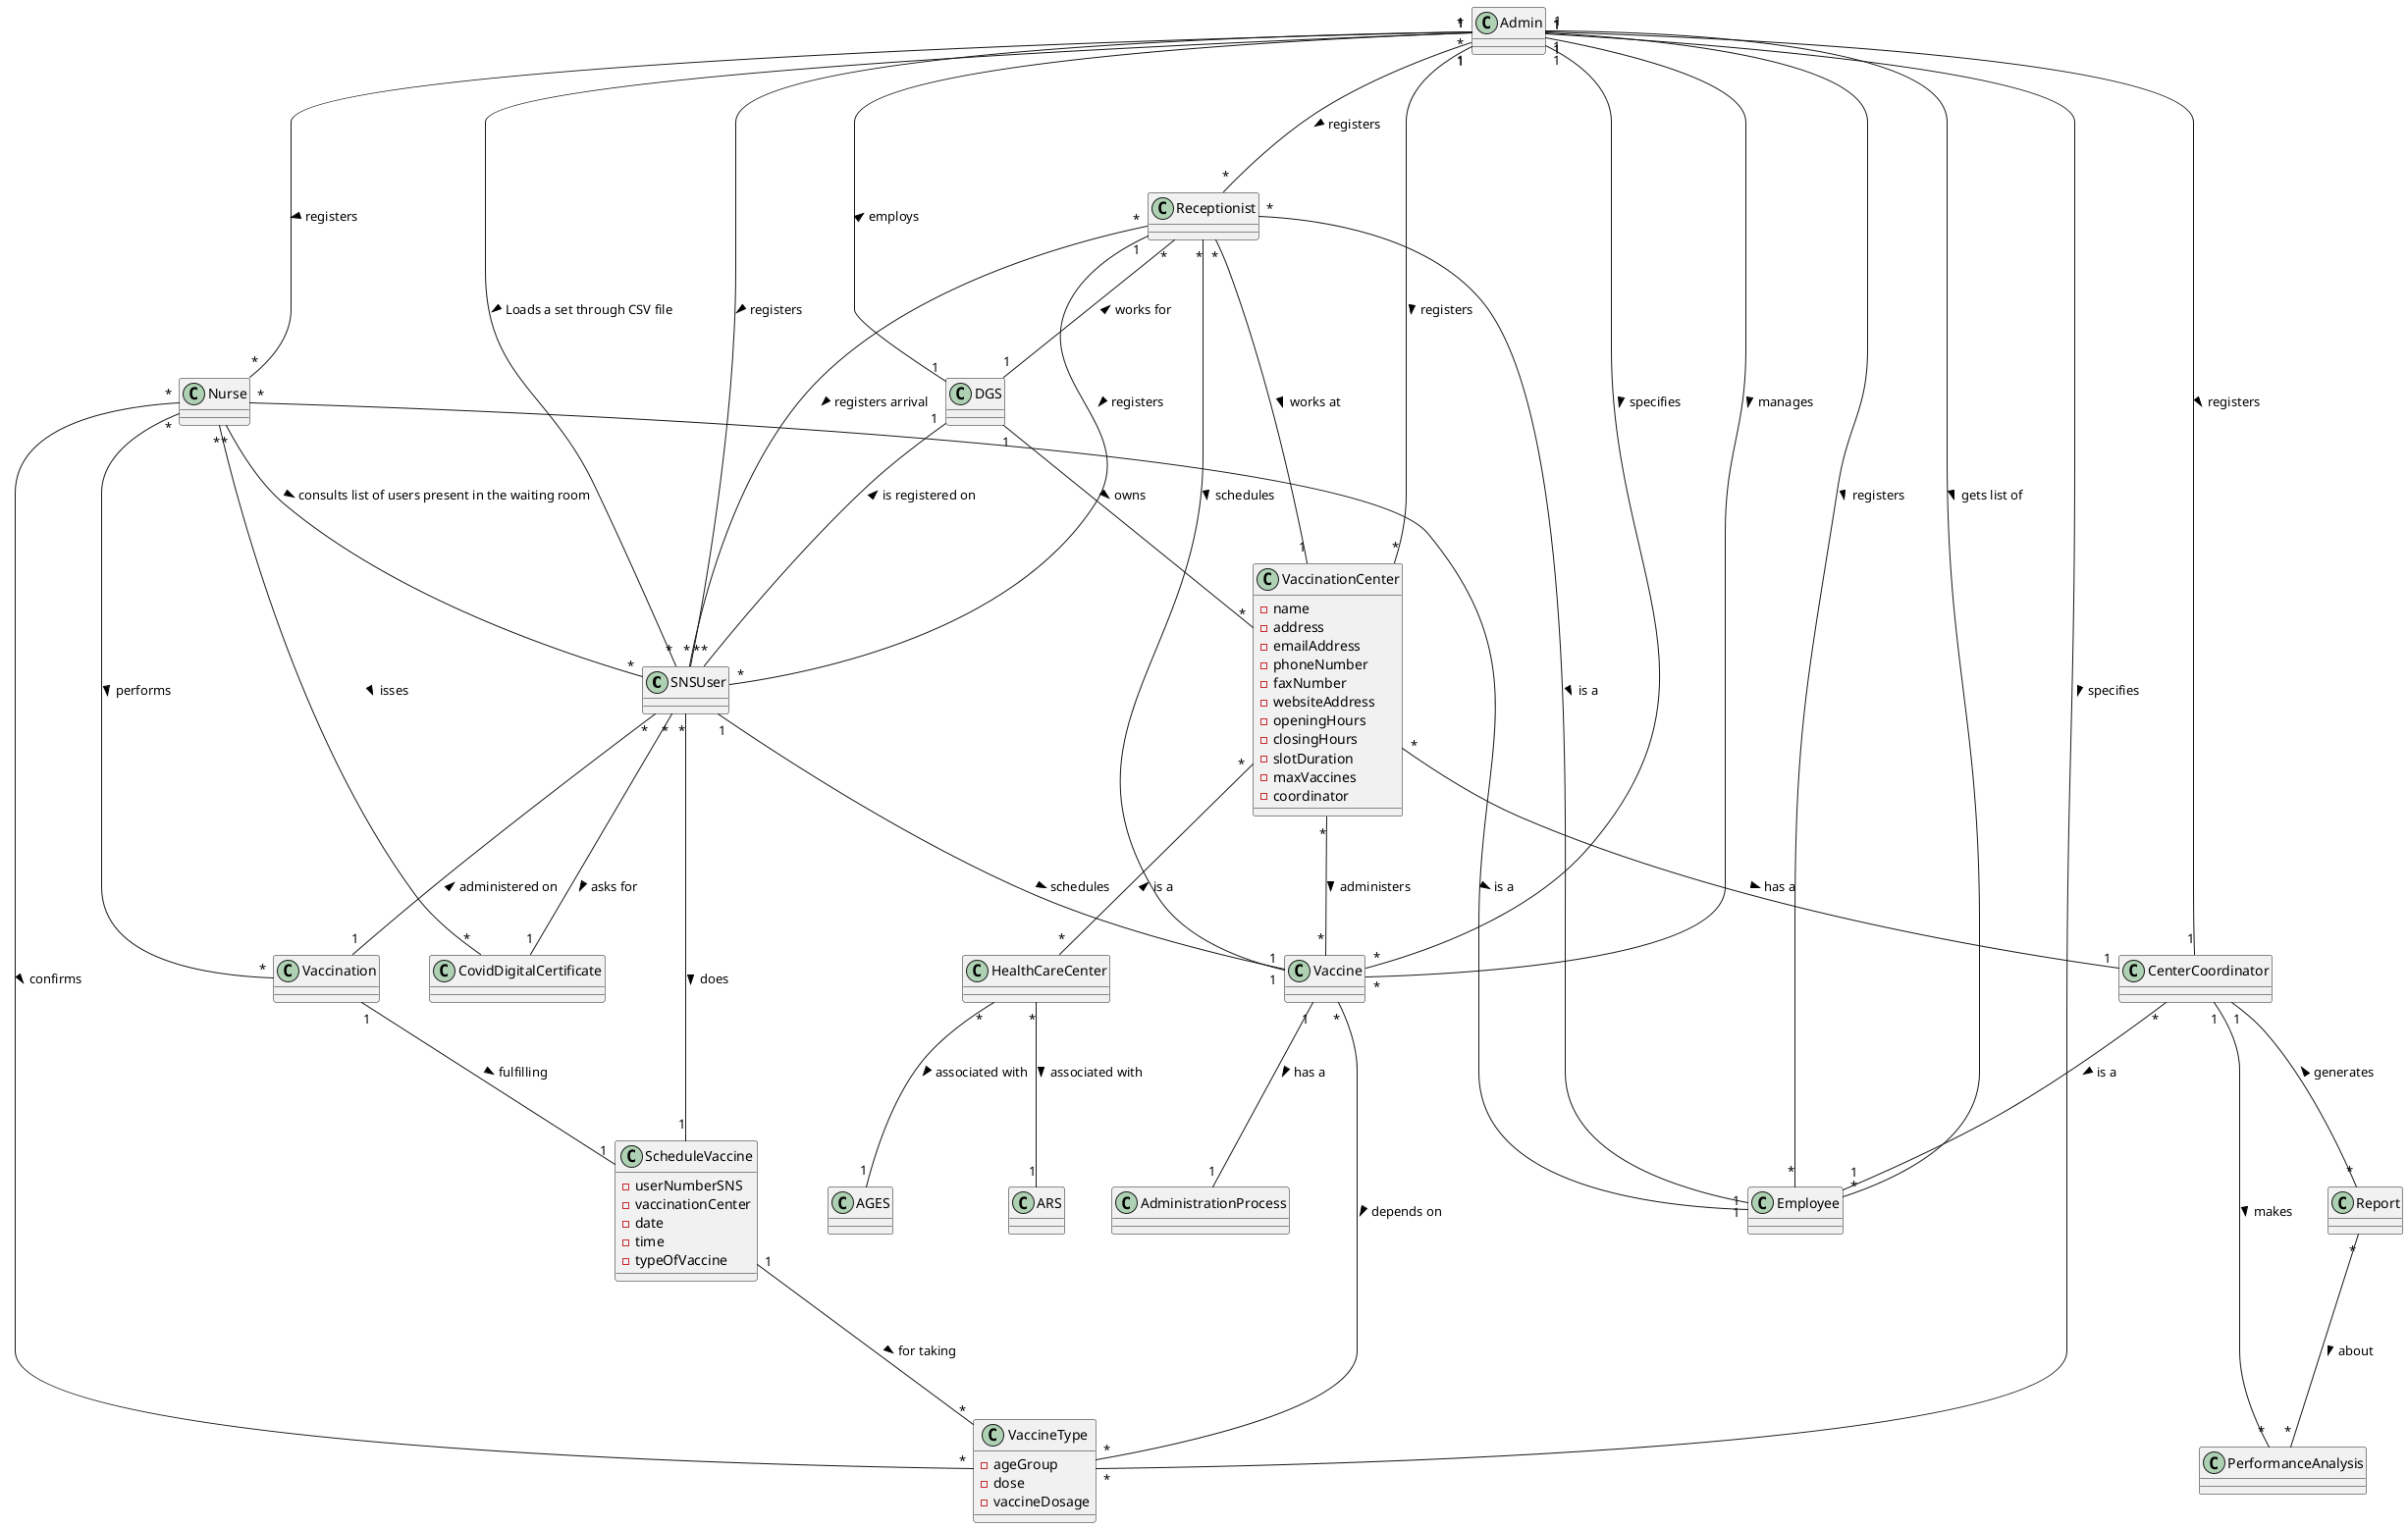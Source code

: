 @startuml

class SNSUser{}
class VaccineType{
 - ageGroup
 - dose
 - vaccineDosage
}
class Vaccine{}
class Employee{}
class Admin{}
class HealthCareCenter{}
class ARS{}
class AGES{}
class VaccinationCenter{
  - name
  - address
  - emailAddress
  - phoneNumber
  - faxNumber
  - websiteAddress
  - openingHours
  - closingHours
  - slotDuration
  - maxVaccines
  - coordinator
}
class ScheduleVaccine{
- userNumberSNS
- vaccinationCenter
- date
- time
- typeOfVaccine
}
class DGS{}
class Nurse{}
class CovidDigitalCertificate{}
class Receptionist{}
class Vaccination{}
class DGS{}
class PerformanceAnalysis{}
class Report{}
class AdministrationProcess{}


Admin "1"---"1" CenterCoordinator : registers >
Admin "1"---"*" SNSUser : registers >
Admin "1"---"*" VaccineType : specifies >
Admin "1"---"*" Vaccine : specifies >
Admin "1"---"*" Receptionist : registers >
Admin "1"---"*" Nurse : registers >
Admin "1"---"*" Vaccine : manages >
Admin "1"---"*" VaccinationCenter : registers >
SNSUser "*"---"1" Vaccination : administered on <
SNSUser "*"---"1" CovidDigitalCertificate : asks for >
SNSUser "*"---"1" ScheduleVaccine : does >
Nurse "*"---"*" CovidDigitalCertificate : isses >
Nurse "*"---"*" Vaccination : performs >
Nurse "*"---"*" VaccineType : confirms >
Vaccination "1"---"1" ScheduleVaccine : fulfilling >
ScheduleVaccine "1"---"*" VaccineType : for taking >
Vaccine "*"---"*" VaccineType : depends on >
VaccinationCenter "*"---"*" Vaccine : administers >
VaccinationCenter "*"---"*" HealthCareCenter : is a <
VaccinationCenter "*"---"1" CenterCoordinator : has a >
DGS "1"---"*" Admin : employs >
DGS "1"---"*" VaccinationCenter : owns >
DGS "1"---"*" SNSUser : is registered on <
HealthCareCenter "*"---"1" ARS : associated with >
HealthCareCenter "*"---"1" AGES : associated with >
CenterCoordinator "1"---"*" PerformanceAnalysis : makes >
CenterCoordinator "1"---"*" Report : generates <
Report "*"---"*" PerformanceAnalysis : about >
Receptionist "*"---"1" DGS : works for <
Receptionist "1"---"*" SNSUser : registers >
Admin "1"---"*" Employee : registers >
Admin "1"---"*" Employee : gets list of >
Receptionist "*"---"1" Employee : is a >
Nurse "*"---"1" Employee : is a >
CenterCoordinator "*"---"1" Employee : is a >
Vaccine "1"---"1" AdministrationProcess : has a >
SNSUser "1"---"1" Vaccine : schedules >
Receptionist "*"---"1" VaccinationCenter : works at >
Receptionist "*"---"1" Vaccine : schedules >
Receptionist "*"---"*" SNSUser: registers arrival >
Nurse "*"---"*" SNSUser : consults list of users present in the waiting room >
Admin "*"---"*" SNSUser : Loads a set through CSV file >



@enduml